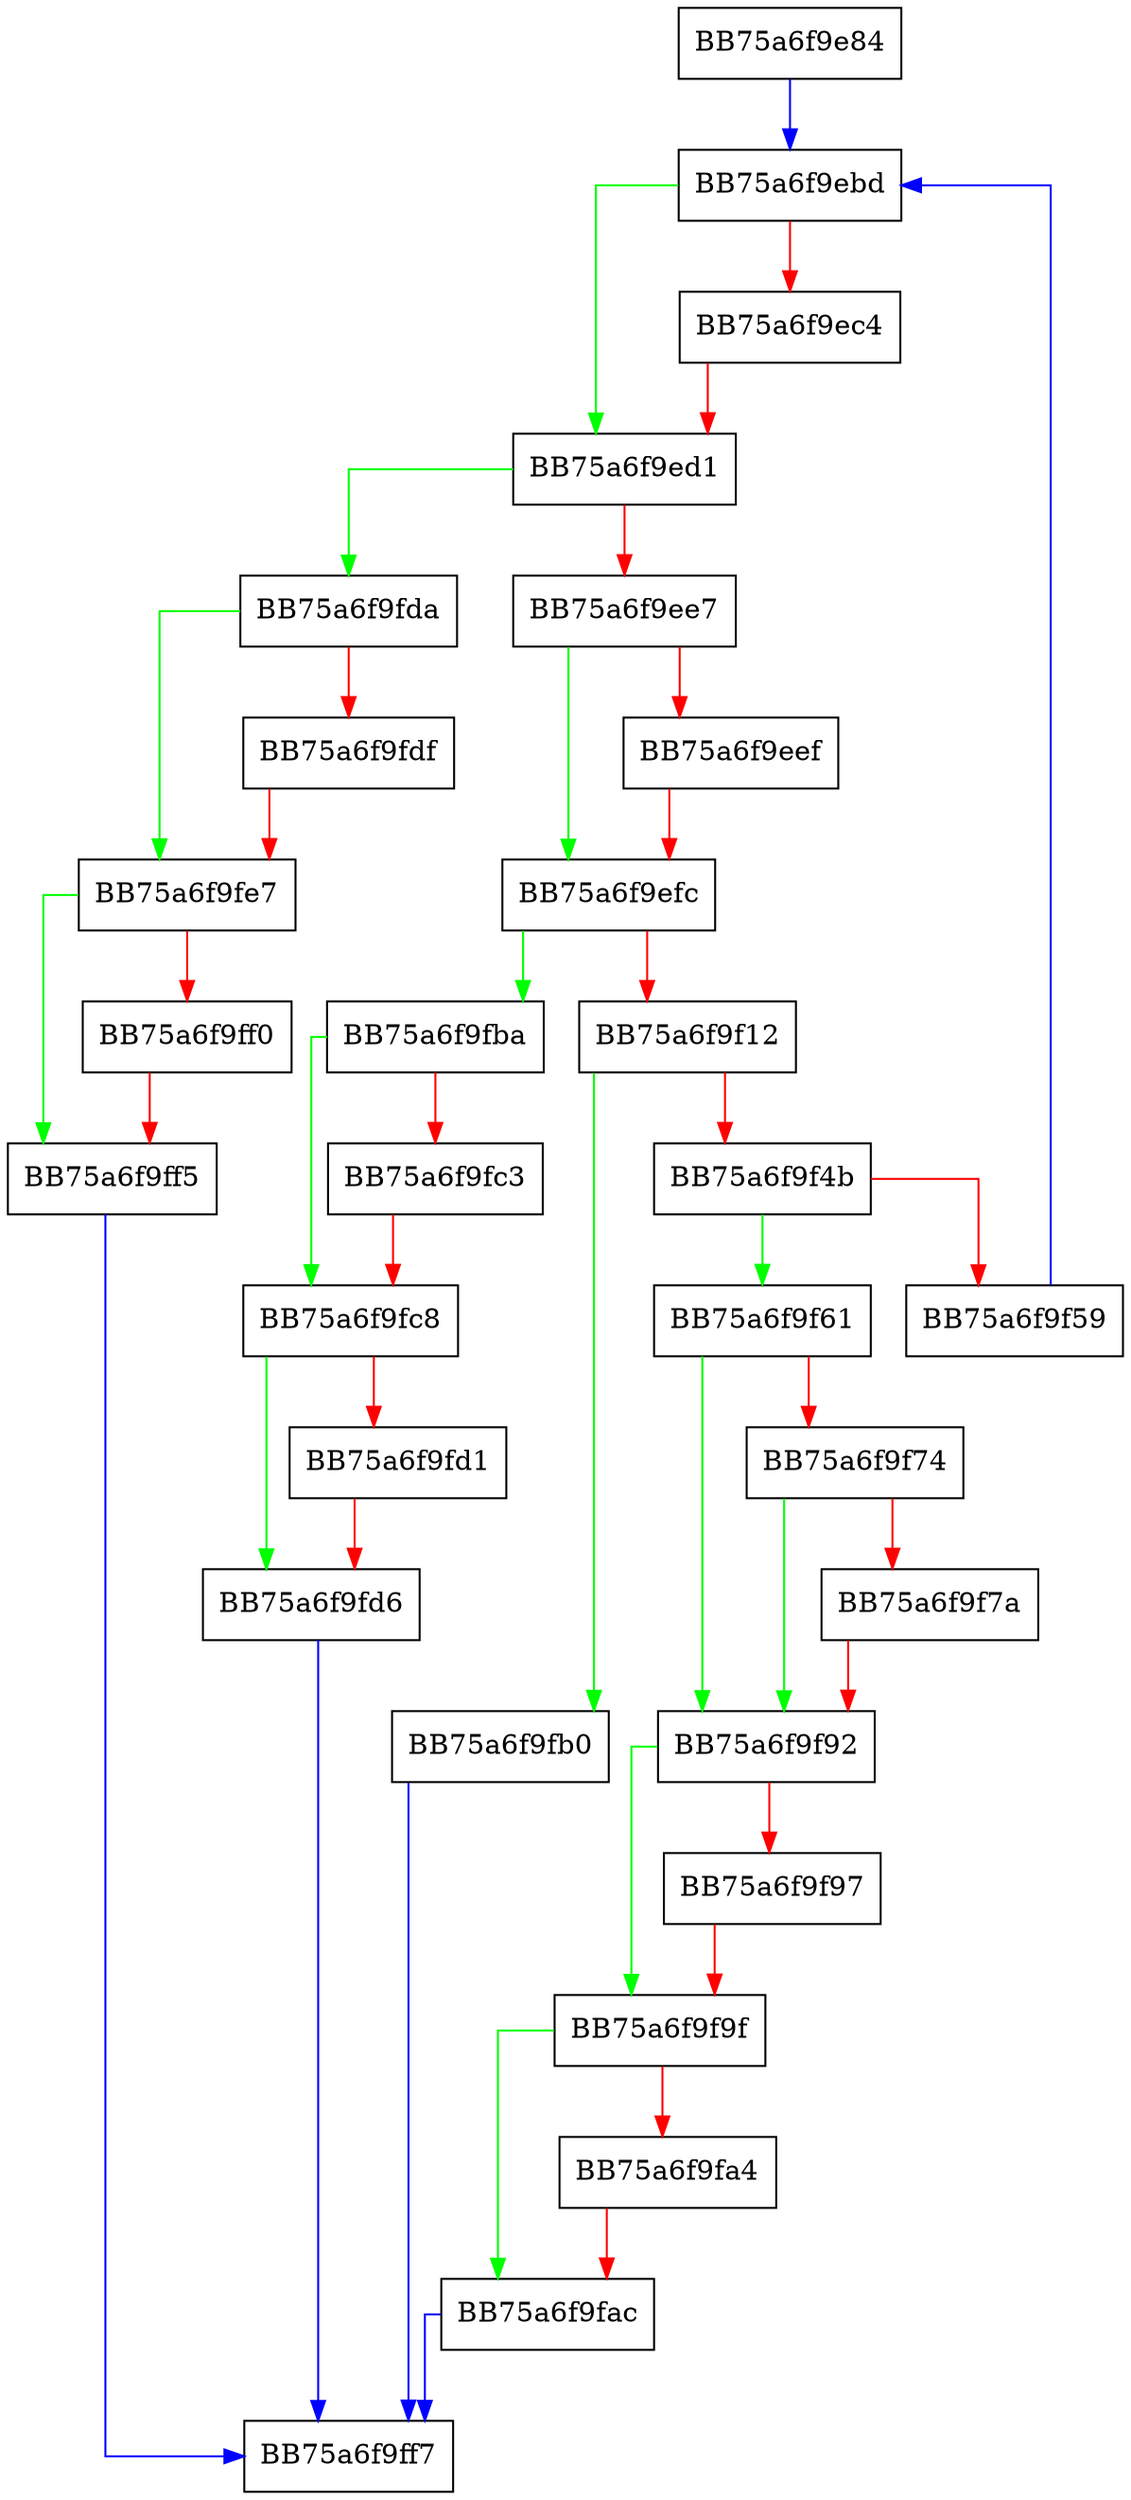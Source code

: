 digraph UtilGetUserNameFromSid {
  node [shape="box"];
  graph [splines=ortho];
  BB75a6f9e84 -> BB75a6f9ebd [color="blue"];
  BB75a6f9ebd -> BB75a6f9ed1 [color="green"];
  BB75a6f9ebd -> BB75a6f9ec4 [color="red"];
  BB75a6f9ec4 -> BB75a6f9ed1 [color="red"];
  BB75a6f9ed1 -> BB75a6f9fda [color="green"];
  BB75a6f9ed1 -> BB75a6f9ee7 [color="red"];
  BB75a6f9ee7 -> BB75a6f9efc [color="green"];
  BB75a6f9ee7 -> BB75a6f9eef [color="red"];
  BB75a6f9eef -> BB75a6f9efc [color="red"];
  BB75a6f9efc -> BB75a6f9fba [color="green"];
  BB75a6f9efc -> BB75a6f9f12 [color="red"];
  BB75a6f9f12 -> BB75a6f9fb0 [color="green"];
  BB75a6f9f12 -> BB75a6f9f4b [color="red"];
  BB75a6f9f4b -> BB75a6f9f61 [color="green"];
  BB75a6f9f4b -> BB75a6f9f59 [color="red"];
  BB75a6f9f59 -> BB75a6f9ebd [color="blue"];
  BB75a6f9f61 -> BB75a6f9f92 [color="green"];
  BB75a6f9f61 -> BB75a6f9f74 [color="red"];
  BB75a6f9f74 -> BB75a6f9f92 [color="green"];
  BB75a6f9f74 -> BB75a6f9f7a [color="red"];
  BB75a6f9f7a -> BB75a6f9f92 [color="red"];
  BB75a6f9f92 -> BB75a6f9f9f [color="green"];
  BB75a6f9f92 -> BB75a6f9f97 [color="red"];
  BB75a6f9f97 -> BB75a6f9f9f [color="red"];
  BB75a6f9f9f -> BB75a6f9fac [color="green"];
  BB75a6f9f9f -> BB75a6f9fa4 [color="red"];
  BB75a6f9fa4 -> BB75a6f9fac [color="red"];
  BB75a6f9fac -> BB75a6f9ff7 [color="blue"];
  BB75a6f9fb0 -> BB75a6f9ff7 [color="blue"];
  BB75a6f9fba -> BB75a6f9fc8 [color="green"];
  BB75a6f9fba -> BB75a6f9fc3 [color="red"];
  BB75a6f9fc3 -> BB75a6f9fc8 [color="red"];
  BB75a6f9fc8 -> BB75a6f9fd6 [color="green"];
  BB75a6f9fc8 -> BB75a6f9fd1 [color="red"];
  BB75a6f9fd1 -> BB75a6f9fd6 [color="red"];
  BB75a6f9fd6 -> BB75a6f9ff7 [color="blue"];
  BB75a6f9fda -> BB75a6f9fe7 [color="green"];
  BB75a6f9fda -> BB75a6f9fdf [color="red"];
  BB75a6f9fdf -> BB75a6f9fe7 [color="red"];
  BB75a6f9fe7 -> BB75a6f9ff5 [color="green"];
  BB75a6f9fe7 -> BB75a6f9ff0 [color="red"];
  BB75a6f9ff0 -> BB75a6f9ff5 [color="red"];
  BB75a6f9ff5 -> BB75a6f9ff7 [color="blue"];
}